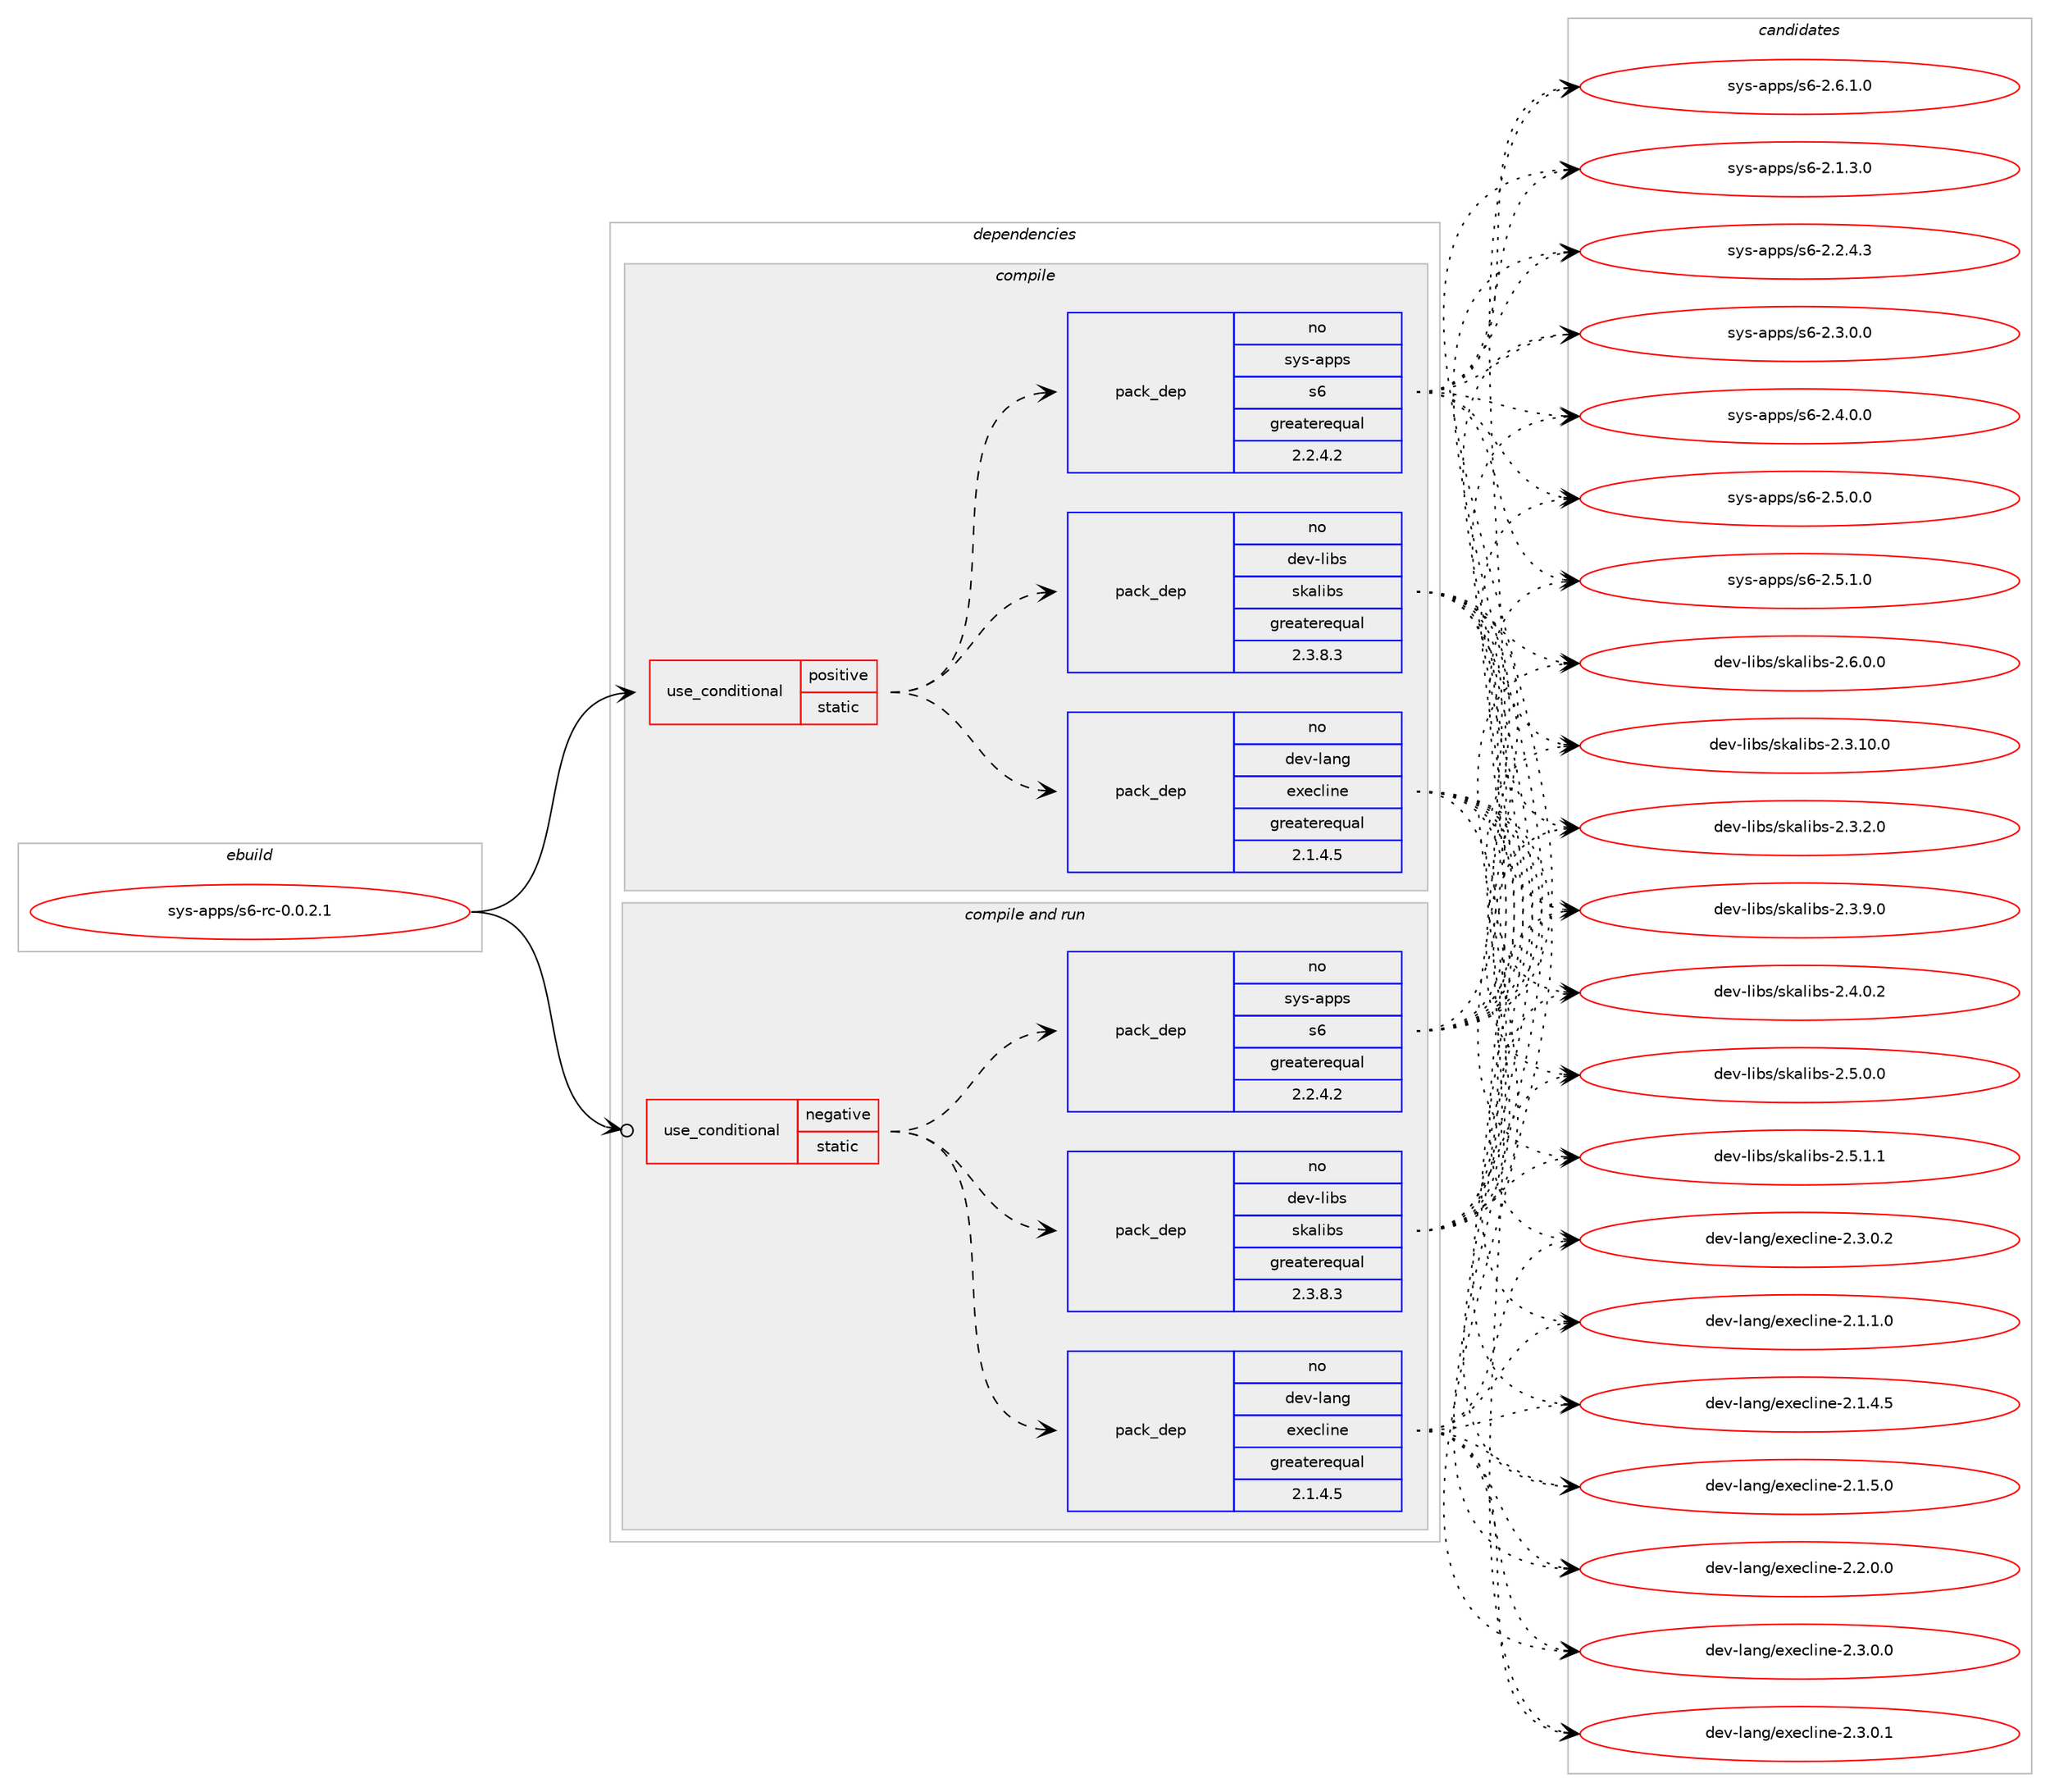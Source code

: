 digraph prolog {

# *************
# Graph options
# *************

newrank=true;
concentrate=true;
compound=true;
graph [rankdir=LR,fontname=Helvetica,fontsize=10,ranksep=1.5];#, ranksep=2.5, nodesep=0.2];
edge  [arrowhead=vee];
node  [fontname=Helvetica,fontsize=10];

# **********
# The ebuild
# **********

subgraph cluster_leftcol {
color=gray;
rank=same;
label=<<i>ebuild</i>>;
id [label="sys-apps/s6-rc-0.0.2.1", color=red, width=4, href="../sys-apps/s6-rc-0.0.2.1.svg"];
}

# ****************
# The dependencies
# ****************

subgraph cluster_midcol {
color=gray;
label=<<i>dependencies</i>>;
subgraph cluster_compile {
fillcolor="#eeeeee";
style=filled;
label=<<i>compile</i>>;
subgraph cond113893 {
dependency472487 [label=<<TABLE BORDER="0" CELLBORDER="1" CELLSPACING="0" CELLPADDING="4"><TR><TD ROWSPAN="3" CELLPADDING="10">use_conditional</TD></TR><TR><TD>positive</TD></TR><TR><TD>static</TD></TR></TABLE>>, shape=none, color=red];
subgraph pack350441 {
dependency472488 [label=<<TABLE BORDER="0" CELLBORDER="1" CELLSPACING="0" CELLPADDING="4" WIDTH="220"><TR><TD ROWSPAN="6" CELLPADDING="30">pack_dep</TD></TR><TR><TD WIDTH="110">no</TD></TR><TR><TD>dev-lang</TD></TR><TR><TD>execline</TD></TR><TR><TD>greaterequal</TD></TR><TR><TD>2.1.4.5</TD></TR></TABLE>>, shape=none, color=blue];
}
dependency472487:e -> dependency472488:w [weight=20,style="dashed",arrowhead="vee"];
subgraph pack350442 {
dependency472489 [label=<<TABLE BORDER="0" CELLBORDER="1" CELLSPACING="0" CELLPADDING="4" WIDTH="220"><TR><TD ROWSPAN="6" CELLPADDING="30">pack_dep</TD></TR><TR><TD WIDTH="110">no</TD></TR><TR><TD>dev-libs</TD></TR><TR><TD>skalibs</TD></TR><TR><TD>greaterequal</TD></TR><TR><TD>2.3.8.3</TD></TR></TABLE>>, shape=none, color=blue];
}
dependency472487:e -> dependency472489:w [weight=20,style="dashed",arrowhead="vee"];
subgraph pack350443 {
dependency472490 [label=<<TABLE BORDER="0" CELLBORDER="1" CELLSPACING="0" CELLPADDING="4" WIDTH="220"><TR><TD ROWSPAN="6" CELLPADDING="30">pack_dep</TD></TR><TR><TD WIDTH="110">no</TD></TR><TR><TD>sys-apps</TD></TR><TR><TD>s6</TD></TR><TR><TD>greaterequal</TD></TR><TR><TD>2.2.4.2</TD></TR></TABLE>>, shape=none, color=blue];
}
dependency472487:e -> dependency472490:w [weight=20,style="dashed",arrowhead="vee"];
}
id:e -> dependency472487:w [weight=20,style="solid",arrowhead="vee"];
}
subgraph cluster_compileandrun {
fillcolor="#eeeeee";
style=filled;
label=<<i>compile and run</i>>;
subgraph cond113894 {
dependency472491 [label=<<TABLE BORDER="0" CELLBORDER="1" CELLSPACING="0" CELLPADDING="4"><TR><TD ROWSPAN="3" CELLPADDING="10">use_conditional</TD></TR><TR><TD>negative</TD></TR><TR><TD>static</TD></TR></TABLE>>, shape=none, color=red];
subgraph pack350444 {
dependency472492 [label=<<TABLE BORDER="0" CELLBORDER="1" CELLSPACING="0" CELLPADDING="4" WIDTH="220"><TR><TD ROWSPAN="6" CELLPADDING="30">pack_dep</TD></TR><TR><TD WIDTH="110">no</TD></TR><TR><TD>dev-lang</TD></TR><TR><TD>execline</TD></TR><TR><TD>greaterequal</TD></TR><TR><TD>2.1.4.5</TD></TR></TABLE>>, shape=none, color=blue];
}
dependency472491:e -> dependency472492:w [weight=20,style="dashed",arrowhead="vee"];
subgraph pack350445 {
dependency472493 [label=<<TABLE BORDER="0" CELLBORDER="1" CELLSPACING="0" CELLPADDING="4" WIDTH="220"><TR><TD ROWSPAN="6" CELLPADDING="30">pack_dep</TD></TR><TR><TD WIDTH="110">no</TD></TR><TR><TD>dev-libs</TD></TR><TR><TD>skalibs</TD></TR><TR><TD>greaterequal</TD></TR><TR><TD>2.3.8.3</TD></TR></TABLE>>, shape=none, color=blue];
}
dependency472491:e -> dependency472493:w [weight=20,style="dashed",arrowhead="vee"];
subgraph pack350446 {
dependency472494 [label=<<TABLE BORDER="0" CELLBORDER="1" CELLSPACING="0" CELLPADDING="4" WIDTH="220"><TR><TD ROWSPAN="6" CELLPADDING="30">pack_dep</TD></TR><TR><TD WIDTH="110">no</TD></TR><TR><TD>sys-apps</TD></TR><TR><TD>s6</TD></TR><TR><TD>greaterequal</TD></TR><TR><TD>2.2.4.2</TD></TR></TABLE>>, shape=none, color=blue];
}
dependency472491:e -> dependency472494:w [weight=20,style="dashed",arrowhead="vee"];
}
id:e -> dependency472491:w [weight=20,style="solid",arrowhead="odotvee"];
}
subgraph cluster_run {
fillcolor="#eeeeee";
style=filled;
label=<<i>run</i>>;
}
}

# **************
# The candidates
# **************

subgraph cluster_choices {
rank=same;
color=gray;
label=<<i>candidates</i>>;

subgraph choice350441 {
color=black;
nodesep=1;
choice100101118451089711010347101120101991081051101014550464946494648 [label="dev-lang/execline-2.1.1.0", color=red, width=4,href="../dev-lang/execline-2.1.1.0.svg"];
choice100101118451089711010347101120101991081051101014550464946524653 [label="dev-lang/execline-2.1.4.5", color=red, width=4,href="../dev-lang/execline-2.1.4.5.svg"];
choice100101118451089711010347101120101991081051101014550464946534648 [label="dev-lang/execline-2.1.5.0", color=red, width=4,href="../dev-lang/execline-2.1.5.0.svg"];
choice100101118451089711010347101120101991081051101014550465046484648 [label="dev-lang/execline-2.2.0.0", color=red, width=4,href="../dev-lang/execline-2.2.0.0.svg"];
choice100101118451089711010347101120101991081051101014550465146484648 [label="dev-lang/execline-2.3.0.0", color=red, width=4,href="../dev-lang/execline-2.3.0.0.svg"];
choice100101118451089711010347101120101991081051101014550465146484649 [label="dev-lang/execline-2.3.0.1", color=red, width=4,href="../dev-lang/execline-2.3.0.1.svg"];
choice100101118451089711010347101120101991081051101014550465146484650 [label="dev-lang/execline-2.3.0.2", color=red, width=4,href="../dev-lang/execline-2.3.0.2.svg"];
dependency472488:e -> choice100101118451089711010347101120101991081051101014550464946494648:w [style=dotted,weight="100"];
dependency472488:e -> choice100101118451089711010347101120101991081051101014550464946524653:w [style=dotted,weight="100"];
dependency472488:e -> choice100101118451089711010347101120101991081051101014550464946534648:w [style=dotted,weight="100"];
dependency472488:e -> choice100101118451089711010347101120101991081051101014550465046484648:w [style=dotted,weight="100"];
dependency472488:e -> choice100101118451089711010347101120101991081051101014550465146484648:w [style=dotted,weight="100"];
dependency472488:e -> choice100101118451089711010347101120101991081051101014550465146484649:w [style=dotted,weight="100"];
dependency472488:e -> choice100101118451089711010347101120101991081051101014550465146484650:w [style=dotted,weight="100"];
}
subgraph choice350442 {
color=black;
nodesep=1;
choice1001011184510810598115471151079710810598115455046514649484648 [label="dev-libs/skalibs-2.3.10.0", color=red, width=4,href="../dev-libs/skalibs-2.3.10.0.svg"];
choice10010111845108105981154711510797108105981154550465146504648 [label="dev-libs/skalibs-2.3.2.0", color=red, width=4,href="../dev-libs/skalibs-2.3.2.0.svg"];
choice10010111845108105981154711510797108105981154550465146574648 [label="dev-libs/skalibs-2.3.9.0", color=red, width=4,href="../dev-libs/skalibs-2.3.9.0.svg"];
choice10010111845108105981154711510797108105981154550465246484650 [label="dev-libs/skalibs-2.4.0.2", color=red, width=4,href="../dev-libs/skalibs-2.4.0.2.svg"];
choice10010111845108105981154711510797108105981154550465346484648 [label="dev-libs/skalibs-2.5.0.0", color=red, width=4,href="../dev-libs/skalibs-2.5.0.0.svg"];
choice10010111845108105981154711510797108105981154550465346494649 [label="dev-libs/skalibs-2.5.1.1", color=red, width=4,href="../dev-libs/skalibs-2.5.1.1.svg"];
choice10010111845108105981154711510797108105981154550465446484648 [label="dev-libs/skalibs-2.6.0.0", color=red, width=4,href="../dev-libs/skalibs-2.6.0.0.svg"];
dependency472489:e -> choice1001011184510810598115471151079710810598115455046514649484648:w [style=dotted,weight="100"];
dependency472489:e -> choice10010111845108105981154711510797108105981154550465146504648:w [style=dotted,weight="100"];
dependency472489:e -> choice10010111845108105981154711510797108105981154550465146574648:w [style=dotted,weight="100"];
dependency472489:e -> choice10010111845108105981154711510797108105981154550465246484650:w [style=dotted,weight="100"];
dependency472489:e -> choice10010111845108105981154711510797108105981154550465346484648:w [style=dotted,weight="100"];
dependency472489:e -> choice10010111845108105981154711510797108105981154550465346494649:w [style=dotted,weight="100"];
dependency472489:e -> choice10010111845108105981154711510797108105981154550465446484648:w [style=dotted,weight="100"];
}
subgraph choice350443 {
color=black;
nodesep=1;
choice115121115459711211211547115544550464946514648 [label="sys-apps/s6-2.1.3.0", color=red, width=4,href="../sys-apps/s6-2.1.3.0.svg"];
choice115121115459711211211547115544550465046524651 [label="sys-apps/s6-2.2.4.3", color=red, width=4,href="../sys-apps/s6-2.2.4.3.svg"];
choice115121115459711211211547115544550465146484648 [label="sys-apps/s6-2.3.0.0", color=red, width=4,href="../sys-apps/s6-2.3.0.0.svg"];
choice115121115459711211211547115544550465246484648 [label="sys-apps/s6-2.4.0.0", color=red, width=4,href="../sys-apps/s6-2.4.0.0.svg"];
choice115121115459711211211547115544550465346484648 [label="sys-apps/s6-2.5.0.0", color=red, width=4,href="../sys-apps/s6-2.5.0.0.svg"];
choice115121115459711211211547115544550465346494648 [label="sys-apps/s6-2.5.1.0", color=red, width=4,href="../sys-apps/s6-2.5.1.0.svg"];
choice115121115459711211211547115544550465446494648 [label="sys-apps/s6-2.6.1.0", color=red, width=4,href="../sys-apps/s6-2.6.1.0.svg"];
dependency472490:e -> choice115121115459711211211547115544550464946514648:w [style=dotted,weight="100"];
dependency472490:e -> choice115121115459711211211547115544550465046524651:w [style=dotted,weight="100"];
dependency472490:e -> choice115121115459711211211547115544550465146484648:w [style=dotted,weight="100"];
dependency472490:e -> choice115121115459711211211547115544550465246484648:w [style=dotted,weight="100"];
dependency472490:e -> choice115121115459711211211547115544550465346484648:w [style=dotted,weight="100"];
dependency472490:e -> choice115121115459711211211547115544550465346494648:w [style=dotted,weight="100"];
dependency472490:e -> choice115121115459711211211547115544550465446494648:w [style=dotted,weight="100"];
}
subgraph choice350444 {
color=black;
nodesep=1;
choice100101118451089711010347101120101991081051101014550464946494648 [label="dev-lang/execline-2.1.1.0", color=red, width=4,href="../dev-lang/execline-2.1.1.0.svg"];
choice100101118451089711010347101120101991081051101014550464946524653 [label="dev-lang/execline-2.1.4.5", color=red, width=4,href="../dev-lang/execline-2.1.4.5.svg"];
choice100101118451089711010347101120101991081051101014550464946534648 [label="dev-lang/execline-2.1.5.0", color=red, width=4,href="../dev-lang/execline-2.1.5.0.svg"];
choice100101118451089711010347101120101991081051101014550465046484648 [label="dev-lang/execline-2.2.0.0", color=red, width=4,href="../dev-lang/execline-2.2.0.0.svg"];
choice100101118451089711010347101120101991081051101014550465146484648 [label="dev-lang/execline-2.3.0.0", color=red, width=4,href="../dev-lang/execline-2.3.0.0.svg"];
choice100101118451089711010347101120101991081051101014550465146484649 [label="dev-lang/execline-2.3.0.1", color=red, width=4,href="../dev-lang/execline-2.3.0.1.svg"];
choice100101118451089711010347101120101991081051101014550465146484650 [label="dev-lang/execline-2.3.0.2", color=red, width=4,href="../dev-lang/execline-2.3.0.2.svg"];
dependency472492:e -> choice100101118451089711010347101120101991081051101014550464946494648:w [style=dotted,weight="100"];
dependency472492:e -> choice100101118451089711010347101120101991081051101014550464946524653:w [style=dotted,weight="100"];
dependency472492:e -> choice100101118451089711010347101120101991081051101014550464946534648:w [style=dotted,weight="100"];
dependency472492:e -> choice100101118451089711010347101120101991081051101014550465046484648:w [style=dotted,weight="100"];
dependency472492:e -> choice100101118451089711010347101120101991081051101014550465146484648:w [style=dotted,weight="100"];
dependency472492:e -> choice100101118451089711010347101120101991081051101014550465146484649:w [style=dotted,weight="100"];
dependency472492:e -> choice100101118451089711010347101120101991081051101014550465146484650:w [style=dotted,weight="100"];
}
subgraph choice350445 {
color=black;
nodesep=1;
choice1001011184510810598115471151079710810598115455046514649484648 [label="dev-libs/skalibs-2.3.10.0", color=red, width=4,href="../dev-libs/skalibs-2.3.10.0.svg"];
choice10010111845108105981154711510797108105981154550465146504648 [label="dev-libs/skalibs-2.3.2.0", color=red, width=4,href="../dev-libs/skalibs-2.3.2.0.svg"];
choice10010111845108105981154711510797108105981154550465146574648 [label="dev-libs/skalibs-2.3.9.0", color=red, width=4,href="../dev-libs/skalibs-2.3.9.0.svg"];
choice10010111845108105981154711510797108105981154550465246484650 [label="dev-libs/skalibs-2.4.0.2", color=red, width=4,href="../dev-libs/skalibs-2.4.0.2.svg"];
choice10010111845108105981154711510797108105981154550465346484648 [label="dev-libs/skalibs-2.5.0.0", color=red, width=4,href="../dev-libs/skalibs-2.5.0.0.svg"];
choice10010111845108105981154711510797108105981154550465346494649 [label="dev-libs/skalibs-2.5.1.1", color=red, width=4,href="../dev-libs/skalibs-2.5.1.1.svg"];
choice10010111845108105981154711510797108105981154550465446484648 [label="dev-libs/skalibs-2.6.0.0", color=red, width=4,href="../dev-libs/skalibs-2.6.0.0.svg"];
dependency472493:e -> choice1001011184510810598115471151079710810598115455046514649484648:w [style=dotted,weight="100"];
dependency472493:e -> choice10010111845108105981154711510797108105981154550465146504648:w [style=dotted,weight="100"];
dependency472493:e -> choice10010111845108105981154711510797108105981154550465146574648:w [style=dotted,weight="100"];
dependency472493:e -> choice10010111845108105981154711510797108105981154550465246484650:w [style=dotted,weight="100"];
dependency472493:e -> choice10010111845108105981154711510797108105981154550465346484648:w [style=dotted,weight="100"];
dependency472493:e -> choice10010111845108105981154711510797108105981154550465346494649:w [style=dotted,weight="100"];
dependency472493:e -> choice10010111845108105981154711510797108105981154550465446484648:w [style=dotted,weight="100"];
}
subgraph choice350446 {
color=black;
nodesep=1;
choice115121115459711211211547115544550464946514648 [label="sys-apps/s6-2.1.3.0", color=red, width=4,href="../sys-apps/s6-2.1.3.0.svg"];
choice115121115459711211211547115544550465046524651 [label="sys-apps/s6-2.2.4.3", color=red, width=4,href="../sys-apps/s6-2.2.4.3.svg"];
choice115121115459711211211547115544550465146484648 [label="sys-apps/s6-2.3.0.0", color=red, width=4,href="../sys-apps/s6-2.3.0.0.svg"];
choice115121115459711211211547115544550465246484648 [label="sys-apps/s6-2.4.0.0", color=red, width=4,href="../sys-apps/s6-2.4.0.0.svg"];
choice115121115459711211211547115544550465346484648 [label="sys-apps/s6-2.5.0.0", color=red, width=4,href="../sys-apps/s6-2.5.0.0.svg"];
choice115121115459711211211547115544550465346494648 [label="sys-apps/s6-2.5.1.0", color=red, width=4,href="../sys-apps/s6-2.5.1.0.svg"];
choice115121115459711211211547115544550465446494648 [label="sys-apps/s6-2.6.1.0", color=red, width=4,href="../sys-apps/s6-2.6.1.0.svg"];
dependency472494:e -> choice115121115459711211211547115544550464946514648:w [style=dotted,weight="100"];
dependency472494:e -> choice115121115459711211211547115544550465046524651:w [style=dotted,weight="100"];
dependency472494:e -> choice115121115459711211211547115544550465146484648:w [style=dotted,weight="100"];
dependency472494:e -> choice115121115459711211211547115544550465246484648:w [style=dotted,weight="100"];
dependency472494:e -> choice115121115459711211211547115544550465346484648:w [style=dotted,weight="100"];
dependency472494:e -> choice115121115459711211211547115544550465346494648:w [style=dotted,weight="100"];
dependency472494:e -> choice115121115459711211211547115544550465446494648:w [style=dotted,weight="100"];
}
}

}
